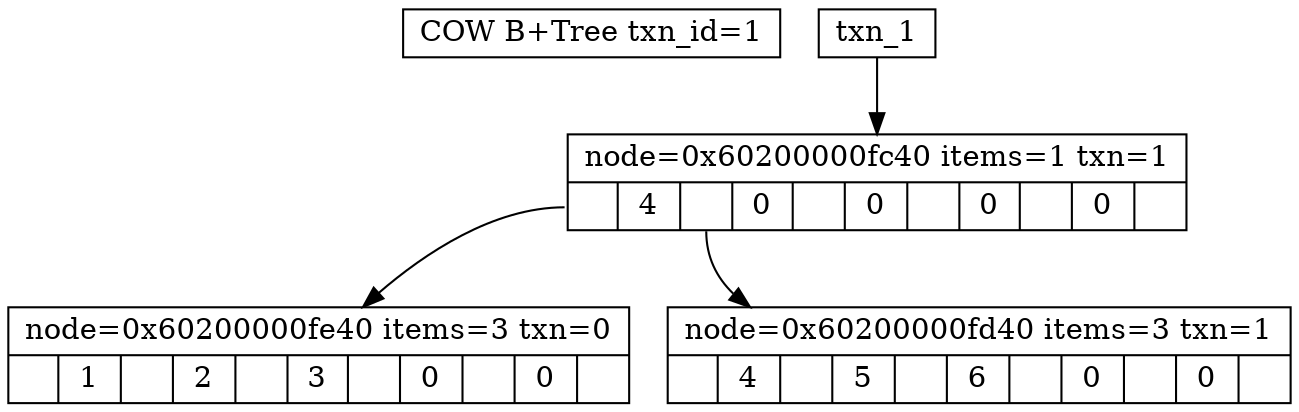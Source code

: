 digraph g {
node [shape = record,height=.1];
nodehdr[label = "COW B+Tree txn_id=1 "];
subgraph c2 {
    rank="same";
    txn_1 [label ="txn_1"];
}
subgraph c1 { 
    rank="same";
    node_0x60200000fc40 [label =" {  node=0x60200000fc40 items=1 txn=1 | { <f0> | 4 | <f1> | 0 | <f2> | 0 | <f3> | 0 | <f4> | 0 | <f5> }}"]; 
}
subgraph c0 { 
    rank="same";
    node_0x60200000fe40 [label =" {  node=0x60200000fe40 items=3 txn=0 | { <f0> | 1 | <f1> | 2 | <f2> | 3 | <f3> | 0 | <f4> | 0 | <f5> }}"]; 
}
subgraph c0 { 
    rank="same";
    node_0x60200000fd40 [label =" {  node=0x60200000fd40 items=3 txn=1 | { <f0> | 4 | <f1> | 5 | <f2> | 6 | <f3> | 0 | <f4> | 0 | <f5> }}"]; 
}
"txn_1" -> "node_0x60200000fc40";
"node_0x60200000fc40":f0 -> "node_0x60200000fe40"; 
"node_0x60200000fc40":f1 -> "node_0x60200000fd40"; 
}

